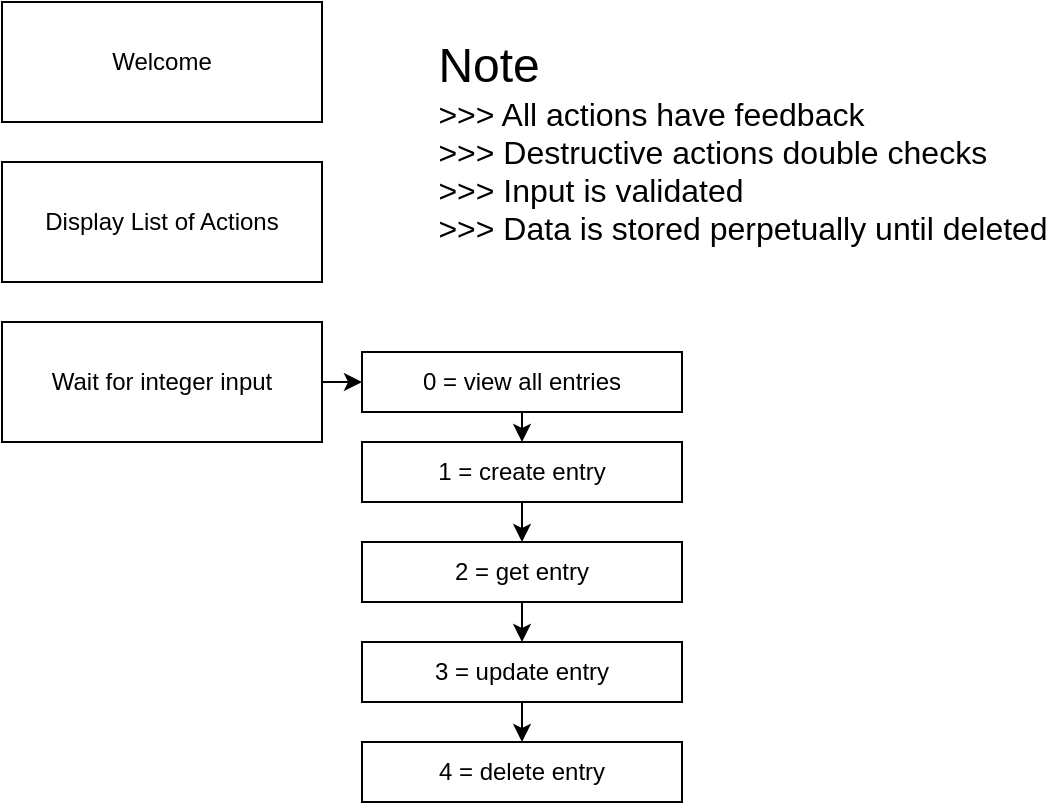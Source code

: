 <mxfile>
    <diagram id="Iy-UVZtfvYKYEa1MrOZf" name="UX Logic">
        <mxGraphModel dx="1314" dy="515" grid="1" gridSize="10" guides="1" tooltips="1" connect="1" arrows="1" fold="1" page="0" pageScale="1" pageWidth="827" pageHeight="1169" math="0" shadow="0">
            <root>
                <mxCell id="fPbUK8P4TT5raj2Lybtg-0"/>
                <mxCell id="fPbUK8P4TT5raj2Lybtg-1" parent="fPbUK8P4TT5raj2Lybtg-0"/>
                <mxCell id="fPbUK8P4TT5raj2Lybtg-2" value="Welcome" style="whiteSpace=wrap;html=1;" parent="fPbUK8P4TT5raj2Lybtg-1" vertex="1">
                    <mxGeometry x="210" y="160" width="160" height="60" as="geometry"/>
                </mxCell>
                <mxCell id="fPbUK8P4TT5raj2Lybtg-3" value="Display List of Actions" style="whiteSpace=wrap;html=1;" parent="fPbUK8P4TT5raj2Lybtg-1" vertex="1">
                    <mxGeometry x="210" y="240" width="160" height="60" as="geometry"/>
                </mxCell>
                <mxCell id="fPbUK8P4TT5raj2Lybtg-6" value="" style="edgeStyle=none;html=1;" parent="fPbUK8P4TT5raj2Lybtg-1" source="fPbUK8P4TT5raj2Lybtg-4" target="fPbUK8P4TT5raj2Lybtg-5" edge="1">
                    <mxGeometry relative="1" as="geometry"/>
                </mxCell>
                <mxCell id="fPbUK8P4TT5raj2Lybtg-4" value="Wait for integer input" style="whiteSpace=wrap;html=1;" parent="fPbUK8P4TT5raj2Lybtg-1" vertex="1">
                    <mxGeometry x="210" y="320" width="160" height="60" as="geometry"/>
                </mxCell>
                <mxCell id="fPbUK8P4TT5raj2Lybtg-8" value="" style="edgeStyle=none;html=1;" parent="fPbUK8P4TT5raj2Lybtg-1" source="fPbUK8P4TT5raj2Lybtg-5" target="fPbUK8P4TT5raj2Lybtg-7" edge="1">
                    <mxGeometry relative="1" as="geometry"/>
                </mxCell>
                <mxCell id="fPbUK8P4TT5raj2Lybtg-5" value="0 = view all entries" style="whiteSpace=wrap;html=1;" parent="fPbUK8P4TT5raj2Lybtg-1" vertex="1">
                    <mxGeometry x="390" y="335" width="160" height="30" as="geometry"/>
                </mxCell>
                <mxCell id="fPbUK8P4TT5raj2Lybtg-10" value="" style="edgeStyle=none;html=1;" parent="fPbUK8P4TT5raj2Lybtg-1" source="fPbUK8P4TT5raj2Lybtg-7" target="fPbUK8P4TT5raj2Lybtg-9" edge="1">
                    <mxGeometry relative="1" as="geometry"/>
                </mxCell>
                <mxCell id="fPbUK8P4TT5raj2Lybtg-7" value="1 = create entry" style="whiteSpace=wrap;html=1;" parent="fPbUK8P4TT5raj2Lybtg-1" vertex="1">
                    <mxGeometry x="390" y="380" width="160" height="30" as="geometry"/>
                </mxCell>
                <mxCell id="fPbUK8P4TT5raj2Lybtg-12" value="" style="edgeStyle=none;html=1;" parent="fPbUK8P4TT5raj2Lybtg-1" source="fPbUK8P4TT5raj2Lybtg-9" target="fPbUK8P4TT5raj2Lybtg-11" edge="1">
                    <mxGeometry relative="1" as="geometry"/>
                </mxCell>
                <mxCell id="fPbUK8P4TT5raj2Lybtg-9" value="2 = get entry" style="whiteSpace=wrap;html=1;" parent="fPbUK8P4TT5raj2Lybtg-1" vertex="1">
                    <mxGeometry x="390" y="430" width="160" height="30" as="geometry"/>
                </mxCell>
                <mxCell id="fPbUK8P4TT5raj2Lybtg-14" value="" style="edgeStyle=none;html=1;" parent="fPbUK8P4TT5raj2Lybtg-1" source="fPbUK8P4TT5raj2Lybtg-11" target="fPbUK8P4TT5raj2Lybtg-13" edge="1">
                    <mxGeometry relative="1" as="geometry"/>
                </mxCell>
                <mxCell id="fPbUK8P4TT5raj2Lybtg-11" value="3 = update entry" style="whiteSpace=wrap;html=1;" parent="fPbUK8P4TT5raj2Lybtg-1" vertex="1">
                    <mxGeometry x="390" y="480" width="160" height="30" as="geometry"/>
                </mxCell>
                <mxCell id="fPbUK8P4TT5raj2Lybtg-13" value="4 = delete entry" style="whiteSpace=wrap;html=1;" parent="fPbUK8P4TT5raj2Lybtg-1" vertex="1">
                    <mxGeometry x="390" y="530" width="160" height="30" as="geometry"/>
                </mxCell>
                <mxCell id="fPbUK8P4TT5raj2Lybtg-16" value="&lt;div style=&quot;text-align: left&quot;&gt;&lt;span&gt;&lt;font style=&quot;font-size: 24px&quot;&gt;Note&lt;/font&gt;&lt;/span&gt;&lt;/div&gt;&lt;div style=&quot;text-align: left&quot;&gt;&lt;span&gt;&lt;font size=&quot;3&quot;&gt;&amp;gt;&amp;gt;&amp;gt; All actions have feedback&lt;/font&gt;&lt;/span&gt;&lt;/div&gt;&lt;div style=&quot;text-align: left&quot;&gt;&lt;span&gt;&lt;font size=&quot;3&quot;&gt;&amp;gt;&amp;gt;&amp;gt; Destructive actions double checks&lt;/font&gt;&lt;/span&gt;&lt;/div&gt;&lt;div style=&quot;text-align: left&quot;&gt;&lt;font size=&quot;3&quot;&gt;&amp;gt;&amp;gt;&amp;gt; Input is validated&lt;/font&gt;&lt;/div&gt;&lt;div style=&quot;text-align: left&quot;&gt;&lt;font size=&quot;3&quot;&gt;&amp;gt;&amp;gt;&amp;gt; Data is stored perpetually until deleted&lt;/font&gt;&lt;/div&gt;" style="text;html=1;align=center;verticalAlign=middle;resizable=0;points=[];autosize=1;strokeColor=none;fillColor=none;" parent="fPbUK8P4TT5raj2Lybtg-1" vertex="1">
                    <mxGeometry x="420" y="190" width="320" height="80" as="geometry"/>
                </mxCell>
            </root>
        </mxGraphModel>
    </diagram>
    <diagram id="jrbtZY8rF9soC5BZV6fk" name="API Logic">
        <mxGraphModel dx="2514" dy="515" grid="1" gridSize="10" guides="1" tooltips="1" connect="1" arrows="1" fold="1" page="0" pageScale="1" pageWidth="827" pageHeight="1169" math="0" shadow="0">
            <root>
                <mxCell id="0"/>
                <mxCell id="1" parent="0"/>
                <mxCell id="4" value="" style="edgeStyle=none;html=1;" parent="1" source="2" target="3" edge="1">
                    <mxGeometry relative="1" as="geometry"/>
                </mxCell>
                <mxCell id="2" value="choiceAPI" style="whiteSpace=wrap;html=1;" parent="1" vertex="1">
                    <mxGeometry x="-820" y="120" width="120" height="60" as="geometry"/>
                </mxCell>
                <mxCell id="6" value="" style="edgeStyle=none;html=1;shape=link;" parent="1" source="3" target="5" edge="1">
                    <mxGeometry relative="1" as="geometry"/>
                </mxCell>
                <mxCell id="3" value="CREATE" style="whiteSpace=wrap;html=1;" parent="1" vertex="1">
                    <mxGeometry x="-820" y="200" width="120" height="40" as="geometry"/>
                </mxCell>
                <mxCell id="8" value="" style="edgeStyle=none;html=1;shape=link;" parent="1" source="5" target="7" edge="1">
                    <mxGeometry relative="1" as="geometry"/>
                </mxCell>
                <mxCell id="5" value="RETREIVE" style="whiteSpace=wrap;html=1;" parent="1" vertex="1">
                    <mxGeometry x="-820" y="260" width="120" height="40" as="geometry"/>
                </mxCell>
                <mxCell id="10" value="" style="edgeStyle=none;html=1;shape=link;" parent="1" source="7" target="9" edge="1">
                    <mxGeometry relative="1" as="geometry"/>
                </mxCell>
                <mxCell id="7" value="UPDATE" style="whiteSpace=wrap;html=1;" parent="1" vertex="1">
                    <mxGeometry x="-820" y="320" width="120" height="40" as="geometry"/>
                </mxCell>
                <mxCell id="9" value="DELETE" style="whiteSpace=wrap;html=1;" parent="1" vertex="1">
                    <mxGeometry x="-820" y="380" width="120" height="40" as="geometry"/>
                </mxCell>
                <mxCell id="20" value="" style="edgeStyle=none;html=1;entryX=0.5;entryY=0;entryDx=0;entryDy=0;" parent="1" source="11" target="13" edge="1">
                    <mxGeometry relative="1" as="geometry"/>
                </mxCell>
                <mxCell id="11" value="dataAPI" style="whiteSpace=wrap;html=1;" parent="1" vertex="1">
                    <mxGeometry x="-640" y="120" width="120" height="60" as="geometry"/>
                </mxCell>
                <mxCell id="12" value="" style="edgeStyle=none;html=1;shape=link;" parent="1" source="13" target="15" edge="1">
                    <mxGeometry relative="1" as="geometry"/>
                </mxCell>
                <mxCell id="13" value="CREATE" style="whiteSpace=wrap;html=1;" parent="1" vertex="1">
                    <mxGeometry x="-640" y="200" width="120" height="40" as="geometry"/>
                </mxCell>
                <mxCell id="14" value="" style="edgeStyle=none;html=1;shape=link;" parent="1" source="15" target="17" edge="1">
                    <mxGeometry relative="1" as="geometry"/>
                </mxCell>
                <mxCell id="15" value="RETREIVE" style="whiteSpace=wrap;html=1;" parent="1" vertex="1">
                    <mxGeometry x="-640" y="260" width="120" height="40" as="geometry"/>
                </mxCell>
                <mxCell id="16" value="" style="edgeStyle=none;html=1;shape=link;" parent="1" source="17" target="18" edge="1">
                    <mxGeometry relative="1" as="geometry"/>
                </mxCell>
                <mxCell id="17" value="UPDATE" style="whiteSpace=wrap;html=1;" parent="1" vertex="1">
                    <mxGeometry x="-640" y="320" width="120" height="40" as="geometry"/>
                </mxCell>
                <mxCell id="18" value="DELETE" style="whiteSpace=wrap;html=1;" parent="1" vertex="1">
                    <mxGeometry x="-640" y="380" width="120" height="40" as="geometry"/>
                </mxCell>
                <mxCell id="eUVhQn7LTLxFPSkRlnxT-26" value="" style="edgeStyle=none;html=1;" parent="1" source="21" target="eUVhQn7LTLxFPSkRlnxT-25" edge="1">
                    <mxGeometry relative="1" as="geometry"/>
                </mxCell>
                <mxCell id="21" value="JOURNAL&lt;br&gt;ENTRIES" style="ellipse;whiteSpace=wrap;html=1;" parent="1" vertex="1">
                    <mxGeometry x="-292" y="110" width="120" height="60" as="geometry"/>
                </mxCell>
                <mxCell id="23" value="EXCEL&lt;br&gt;DATABASE" style="ellipse;whiteSpace=wrap;html=1;" parent="1" vertex="1">
                    <mxGeometry x="-460" y="250" width="120" height="60" as="geometry"/>
                </mxCell>
                <mxCell id="eUVhQn7LTLxFPSkRlnxT-28" value="" style="edgeStyle=none;html=1;shape=link;" parent="1" source="eUVhQn7LTLxFPSkRlnxT-25" target="eUVhQn7LTLxFPSkRlnxT-27" edge="1">
                    <mxGeometry relative="1" as="geometry"/>
                </mxCell>
                <mxCell id="ZA6zMXQQhbOt9Lz-dxZO-24" value="" style="edgeStyle=none;html=1;" parent="1" source="eUVhQn7LTLxFPSkRlnxT-25" target="ZA6zMXQQhbOt9Lz-dxZO-23" edge="1">
                    <mxGeometry relative="1" as="geometry"/>
                </mxCell>
                <mxCell id="eUVhQn7LTLxFPSkRlnxT-25" value="ID" style="rhombus;whiteSpace=wrap;html=1;" parent="1" vertex="1">
                    <mxGeometry x="-262" y="190" width="60" height="60" as="geometry"/>
                </mxCell>
                <mxCell id="CHh1GxB23Q2XV6S-XHEr-23" style="edgeStyle=none;html=1;exitX=0.5;exitY=1;exitDx=0;exitDy=0;entryX=0.5;entryY=0;entryDx=0;entryDy=0;shape=link;" parent="1" source="eUVhQn7LTLxFPSkRlnxT-27" target="LyKCSWmtf6NEK13vrT34-23" edge="1">
                    <mxGeometry relative="1" as="geometry"/>
                </mxCell>
                <mxCell id="eUVhQn7LTLxFPSkRlnxT-27" value="Date" style="rhombus;whiteSpace=wrap;html=1;" parent="1" vertex="1">
                    <mxGeometry x="-262" y="270" width="60" height="60" as="geometry"/>
                </mxCell>
                <mxCell id="eUVhQn7LTLxFPSkRlnxT-33" value="" style="edgeStyle=none;html=1;shape=link;exitX=0.5;exitY=1;exitDx=0;exitDy=0;" parent="1" source="LyKCSWmtf6NEK13vrT34-23" target="eUVhQn7LTLxFPSkRlnxT-32" edge="1">
                    <mxGeometry relative="1" as="geometry">
                        <mxPoint x="-232" y="420" as="sourcePoint"/>
                    </mxGeometry>
                </mxCell>
                <mxCell id="eUVhQn7LTLxFPSkRlnxT-32" value="Text" style="rhombus;whiteSpace=wrap;html=1;" parent="1" vertex="1">
                    <mxGeometry x="-262" y="430" width="60" height="60" as="geometry"/>
                </mxCell>
                <mxCell id="eUVhQn7LTLxFPSkRlnxT-34" value="User initiates actions&lt;br&gt;&amp;amp; receives feedback" style="text;html=1;align=center;verticalAlign=middle;resizable=0;points=[];autosize=1;strokeColor=none;fillColor=none;" parent="1" vertex="1">
                    <mxGeometry x="-825" y="75" width="130" height="30" as="geometry"/>
                </mxCell>
                <mxCell id="eUVhQn7LTLxFPSkRlnxT-35" value="Journal entries structure" style="text;html=1;align=center;verticalAlign=middle;resizable=0;points=[];autosize=1;strokeColor=none;fillColor=none;" parent="1" vertex="1">
                    <mxGeometry x="-292" y="70" width="140" height="20" as="geometry"/>
                </mxCell>
                <mxCell id="eUVhQn7LTLxFPSkRlnxT-36" value="Corresponds to &lt;br&gt;database operations" style="text;html=1;align=center;verticalAlign=middle;resizable=0;points=[];autosize=1;strokeColor=none;fillColor=none;" parent="1" vertex="1">
                    <mxGeometry x="-635" y="75" width="120" height="30" as="geometry"/>
                </mxCell>
                <mxCell id="eUVhQn7LTLxFPSkRlnxT-37" value="Interact with &lt;br&gt;perpetual database" style="text;html=1;align=center;verticalAlign=middle;resizable=0;points=[];autosize=1;strokeColor=none;fillColor=none;" parent="1" vertex="1">
                    <mxGeometry x="-460" y="200" width="120" height="30" as="geometry"/>
                </mxCell>
                <mxCell id="LyKCSWmtf6NEK13vrT34-23" value="Time" style="rhombus;whiteSpace=wrap;html=1;" parent="1" vertex="1">
                    <mxGeometry x="-262" y="350" width="60" height="60" as="geometry"/>
                </mxCell>
                <mxCell id="ZA6zMXQQhbOt9Lz-dxZO-23" value="&quot;N&quot;&lt;br&gt;Integer&lt;br&gt;Stack" style="whiteSpace=wrap;html=1;" parent="1" vertex="1">
                    <mxGeometry x="-152" y="190" width="120" height="60" as="geometry"/>
                </mxCell>
            </root>
        </mxGraphModel>
    </diagram>
</mxfile>